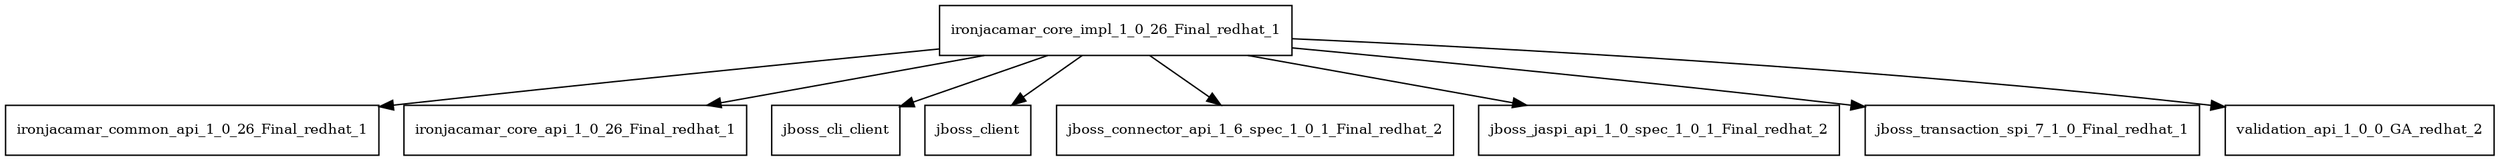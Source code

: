 digraph ironjacamar_core_impl_1_0_26_Final_redhat_1_dependencies {
  node [shape = box, fontsize=10.0];
  ironjacamar_core_impl_1_0_26_Final_redhat_1 -> ironjacamar_common_api_1_0_26_Final_redhat_1;
  ironjacamar_core_impl_1_0_26_Final_redhat_1 -> ironjacamar_core_api_1_0_26_Final_redhat_1;
  ironjacamar_core_impl_1_0_26_Final_redhat_1 -> jboss_cli_client;
  ironjacamar_core_impl_1_0_26_Final_redhat_1 -> jboss_client;
  ironjacamar_core_impl_1_0_26_Final_redhat_1 -> jboss_connector_api_1_6_spec_1_0_1_Final_redhat_2;
  ironjacamar_core_impl_1_0_26_Final_redhat_1 -> jboss_jaspi_api_1_0_spec_1_0_1_Final_redhat_2;
  ironjacamar_core_impl_1_0_26_Final_redhat_1 -> jboss_transaction_spi_7_1_0_Final_redhat_1;
  ironjacamar_core_impl_1_0_26_Final_redhat_1 -> validation_api_1_0_0_GA_redhat_2;
}
